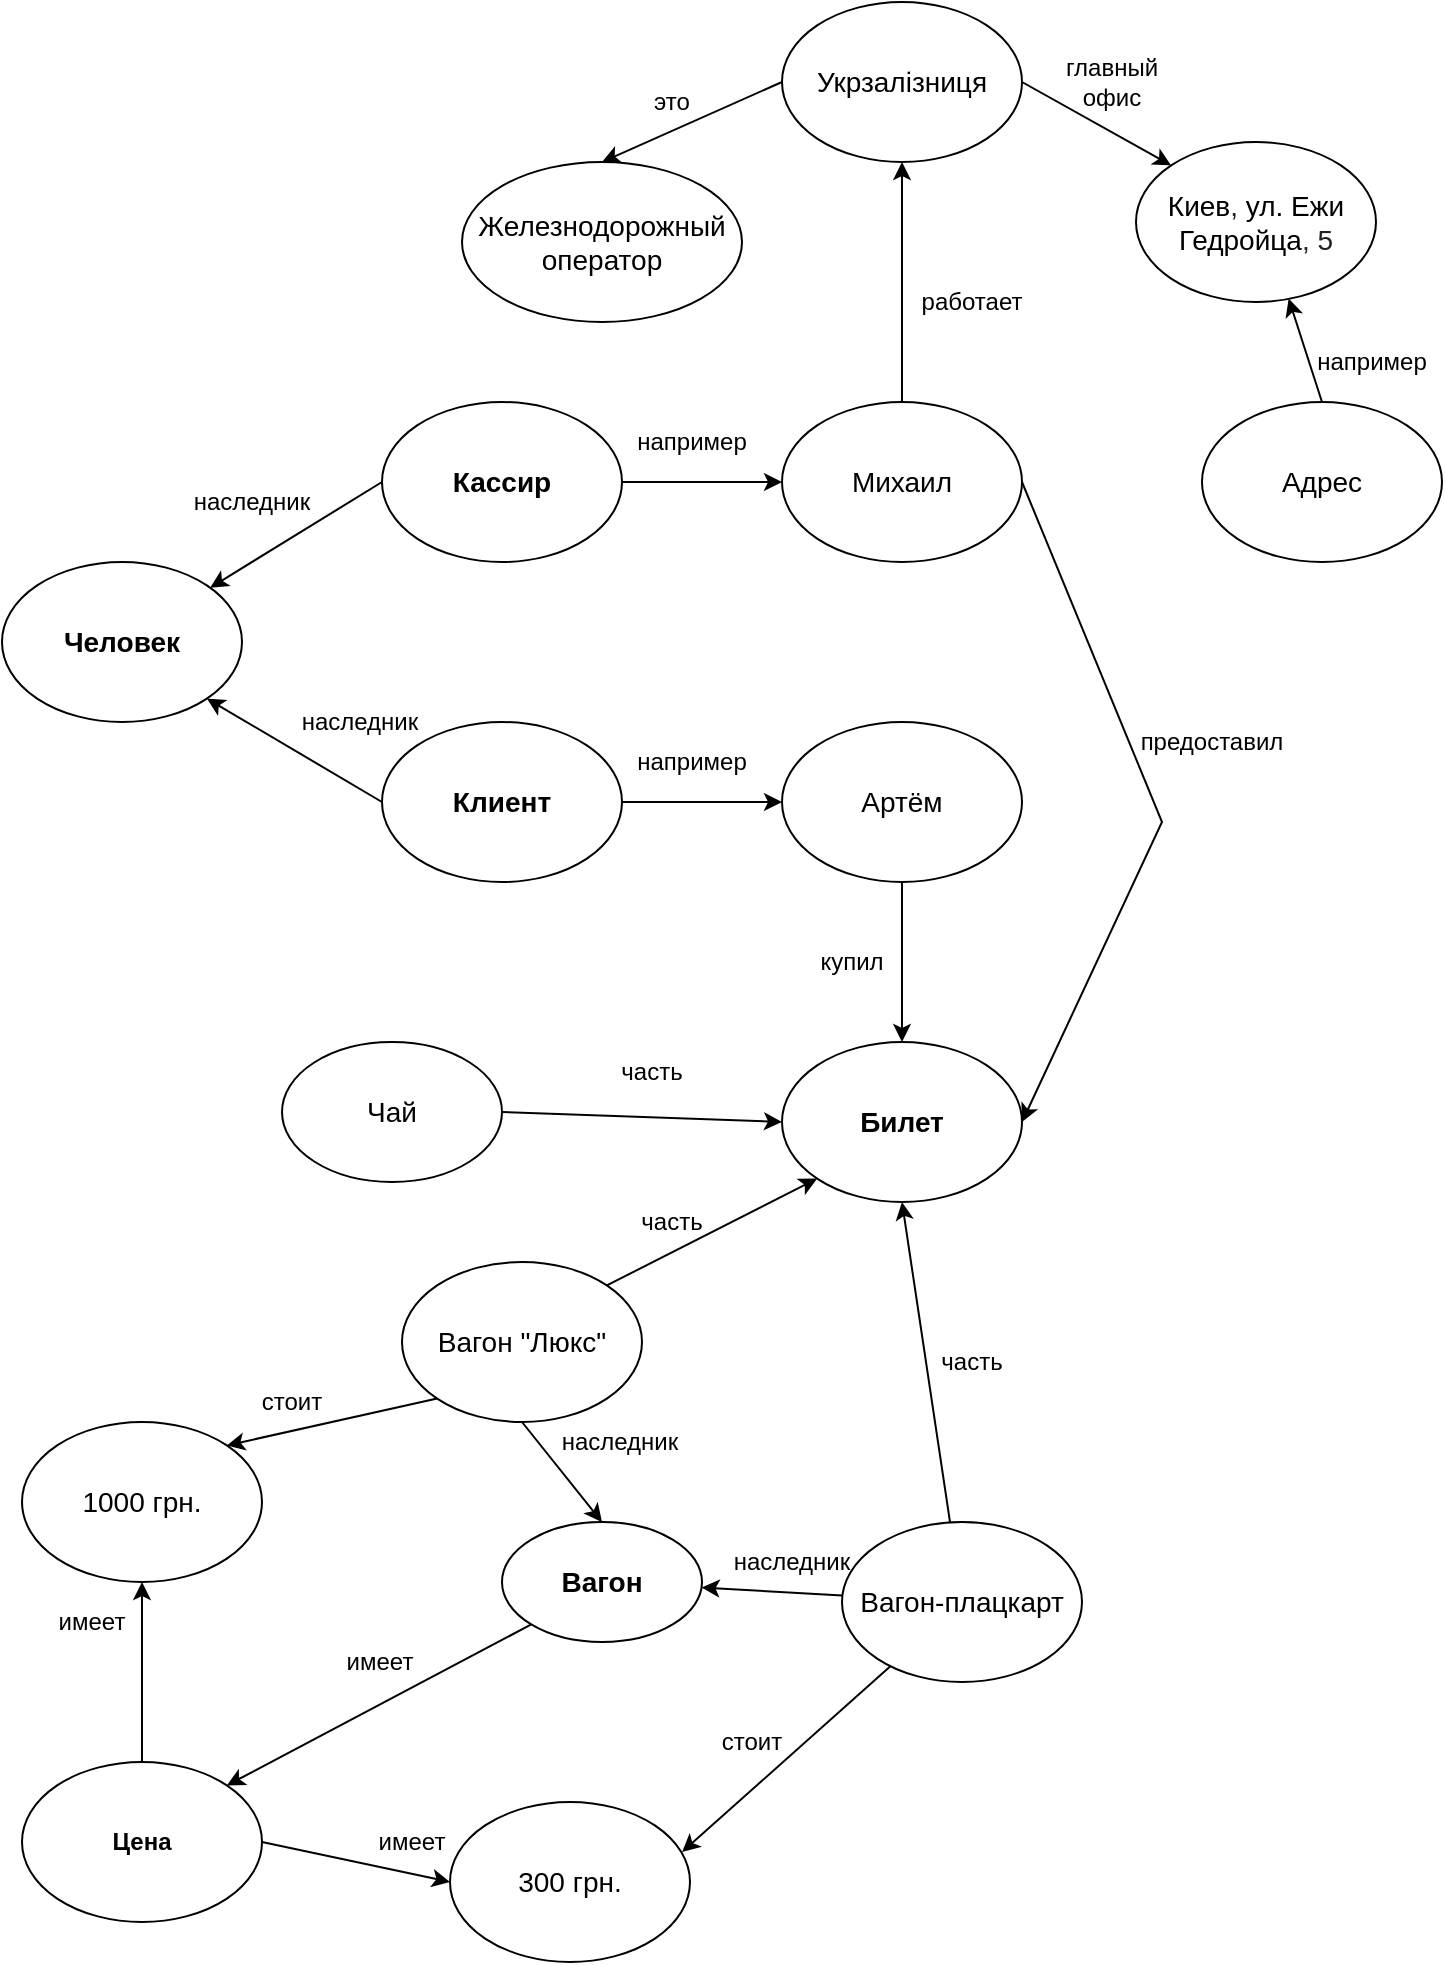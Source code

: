 <mxfile version="14.0.0" type="github">
  <diagram id="wN2llKfFtc9aJMO_TV0S" name="Page-1">
    <mxGraphModel dx="1662" dy="762" grid="1" gridSize="10" guides="1" tooltips="1" connect="1" arrows="1" fold="1" page="1" pageScale="1" pageWidth="827" pageHeight="1169" math="0" shadow="0">
      <root>
        <mxCell id="0" />
        <mxCell id="1" parent="0" />
        <mxCell id="5phu8qHGfeoUolVXey77-35" value="&lt;b&gt;&lt;font style=&quot;font-size: 14px&quot;&gt;Человек&lt;/font&gt;&lt;/b&gt;" style="ellipse;whiteSpace=wrap;html=1;" parent="1" vertex="1">
          <mxGeometry x="140" y="320" width="120" height="80" as="geometry" />
        </mxCell>
        <mxCell id="ggO7QCWBAjjSKIDbqpiu-4" style="edgeStyle=orthogonalEdgeStyle;rounded=0;orthogonalLoop=1;jettySize=auto;html=1;exitX=1;exitY=0.5;exitDx=0;exitDy=0;entryX=0;entryY=0.5;entryDx=0;entryDy=0;" edge="1" parent="1" source="5phu8qHGfeoUolVXey77-36" target="ggO7QCWBAjjSKIDbqpiu-2">
          <mxGeometry relative="1" as="geometry" />
        </mxCell>
        <mxCell id="ggO7QCWBAjjSKIDbqpiu-34" style="edgeStyle=none;rounded=0;orthogonalLoop=1;jettySize=auto;html=1;exitX=0;exitY=0.5;exitDx=0;exitDy=0;" edge="1" parent="1" source="5phu8qHGfeoUolVXey77-36" target="5phu8qHGfeoUolVXey77-35">
          <mxGeometry relative="1" as="geometry" />
        </mxCell>
        <mxCell id="5phu8qHGfeoUolVXey77-36" value="&lt;b&gt;&lt;font style=&quot;font-size: 14px&quot;&gt;Кассир&lt;/font&gt;&lt;/b&gt;" style="ellipse;whiteSpace=wrap;html=1;" parent="1" vertex="1">
          <mxGeometry x="330" y="240" width="120" height="80" as="geometry" />
        </mxCell>
        <mxCell id="ggO7QCWBAjjSKIDbqpiu-7" style="edgeStyle=none;rounded=0;orthogonalLoop=1;jettySize=auto;html=1;exitX=1;exitY=0.5;exitDx=0;exitDy=0;" edge="1" parent="1" source="5phu8qHGfeoUolVXey77-37" target="ggO7QCWBAjjSKIDbqpiu-1">
          <mxGeometry relative="1" as="geometry" />
        </mxCell>
        <mxCell id="ggO7QCWBAjjSKIDbqpiu-35" style="edgeStyle=none;rounded=0;orthogonalLoop=1;jettySize=auto;html=1;exitX=0;exitY=0.5;exitDx=0;exitDy=0;entryX=1;entryY=1;entryDx=0;entryDy=0;" edge="1" parent="1" source="5phu8qHGfeoUolVXey77-37" target="5phu8qHGfeoUolVXey77-35">
          <mxGeometry relative="1" as="geometry" />
        </mxCell>
        <mxCell id="5phu8qHGfeoUolVXey77-37" value="&lt;b&gt;&lt;font style=&quot;font-size: 14px&quot;&gt;Клиент&lt;/font&gt;&lt;/b&gt;" style="ellipse;whiteSpace=wrap;html=1;" parent="1" vertex="1">
          <mxGeometry x="330" y="400" width="120" height="80" as="geometry" />
        </mxCell>
        <mxCell id="ggO7QCWBAjjSKIDbqpiu-8" style="edgeStyle=none;rounded=0;orthogonalLoop=1;jettySize=auto;html=1;exitX=0.5;exitY=1;exitDx=0;exitDy=0;entryX=0.5;entryY=0;entryDx=0;entryDy=0;" edge="1" parent="1" source="ggO7QCWBAjjSKIDbqpiu-1" target="ggO7QCWBAjjSKIDbqpiu-3">
          <mxGeometry relative="1" as="geometry" />
        </mxCell>
        <mxCell id="ggO7QCWBAjjSKIDbqpiu-1" value="&lt;font style=&quot;font-size: 14px&quot;&gt;Артём&lt;/font&gt;" style="ellipse;whiteSpace=wrap;html=1;" vertex="1" parent="1">
          <mxGeometry x="530" y="400" width="120" height="80" as="geometry" />
        </mxCell>
        <mxCell id="ggO7QCWBAjjSKIDbqpiu-10" style="edgeStyle=none;rounded=0;orthogonalLoop=1;jettySize=auto;html=1;exitX=0.5;exitY=0;exitDx=0;exitDy=0;" edge="1" parent="1" source="ggO7QCWBAjjSKIDbqpiu-2" target="ggO7QCWBAjjSKIDbqpiu-9">
          <mxGeometry relative="1" as="geometry" />
        </mxCell>
        <mxCell id="ggO7QCWBAjjSKIDbqpiu-11" style="edgeStyle=none;rounded=0;orthogonalLoop=1;jettySize=auto;html=1;exitX=1;exitY=0.5;exitDx=0;exitDy=0;entryX=1;entryY=0.5;entryDx=0;entryDy=0;" edge="1" parent="1" source="ggO7QCWBAjjSKIDbqpiu-2" target="ggO7QCWBAjjSKIDbqpiu-3">
          <mxGeometry relative="1" as="geometry">
            <Array as="points">
              <mxPoint x="720" y="450" />
            </Array>
          </mxGeometry>
        </mxCell>
        <mxCell id="ggO7QCWBAjjSKIDbqpiu-2" value="&lt;font style=&quot;font-size: 14px&quot;&gt;Михаил&lt;/font&gt;" style="ellipse;whiteSpace=wrap;html=1;" vertex="1" parent="1">
          <mxGeometry x="530" y="240" width="120" height="80" as="geometry" />
        </mxCell>
        <mxCell id="ggO7QCWBAjjSKIDbqpiu-3" value="&lt;b&gt;&lt;font style=&quot;font-size: 14px&quot;&gt;Билет&lt;/font&gt;&lt;/b&gt;" style="ellipse;whiteSpace=wrap;html=1;" vertex="1" parent="1">
          <mxGeometry x="530" y="560" width="120" height="80" as="geometry" />
        </mxCell>
        <mxCell id="ggO7QCWBAjjSKIDbqpiu-30" style="edgeStyle=none;rounded=0;orthogonalLoop=1;jettySize=auto;html=1;exitX=0;exitY=0.5;exitDx=0;exitDy=0;entryX=0.5;entryY=0;entryDx=0;entryDy=0;" edge="1" parent="1" source="ggO7QCWBAjjSKIDbqpiu-9" target="ggO7QCWBAjjSKIDbqpiu-29">
          <mxGeometry relative="1" as="geometry" />
        </mxCell>
        <mxCell id="ggO7QCWBAjjSKIDbqpiu-58" style="edgeStyle=none;rounded=0;orthogonalLoop=1;jettySize=auto;html=1;exitX=1;exitY=0.5;exitDx=0;exitDy=0;entryX=0;entryY=0;entryDx=0;entryDy=0;" edge="1" parent="1" source="ggO7QCWBAjjSKIDbqpiu-9" target="ggO7QCWBAjjSKIDbqpiu-57">
          <mxGeometry relative="1" as="geometry" />
        </mxCell>
        <mxCell id="ggO7QCWBAjjSKIDbqpiu-9" value="&lt;font style=&quot;font-size: 14px&quot;&gt;Укрзалізниця&lt;/font&gt;" style="ellipse;whiteSpace=wrap;html=1;" vertex="1" parent="1">
          <mxGeometry x="530" y="40" width="120" height="80" as="geometry" />
        </mxCell>
        <mxCell id="ggO7QCWBAjjSKIDbqpiu-15" style="edgeStyle=none;rounded=0;orthogonalLoop=1;jettySize=auto;html=1;exitX=1;exitY=0.5;exitDx=0;exitDy=0;entryX=0;entryY=0.5;entryDx=0;entryDy=0;" edge="1" parent="1" source="ggO7QCWBAjjSKIDbqpiu-12" target="ggO7QCWBAjjSKIDbqpiu-14">
          <mxGeometry relative="1" as="geometry" />
        </mxCell>
        <mxCell id="ggO7QCWBAjjSKIDbqpiu-16" style="edgeStyle=none;rounded=0;orthogonalLoop=1;jettySize=auto;html=1;exitX=0.5;exitY=0;exitDx=0;exitDy=0;" edge="1" parent="1" source="ggO7QCWBAjjSKIDbqpiu-12" target="ggO7QCWBAjjSKIDbqpiu-13">
          <mxGeometry relative="1" as="geometry" />
        </mxCell>
        <mxCell id="ggO7QCWBAjjSKIDbqpiu-12" value="&lt;b&gt;Цена&lt;/b&gt;" style="ellipse;whiteSpace=wrap;html=1;" vertex="1" parent="1">
          <mxGeometry x="150" y="920" width="120" height="80" as="geometry" />
        </mxCell>
        <mxCell id="ggO7QCWBAjjSKIDbqpiu-13" value="&lt;font style=&quot;font-size: 14px&quot;&gt;1000 грн.&lt;/font&gt;" style="ellipse;whiteSpace=wrap;html=1;" vertex="1" parent="1">
          <mxGeometry x="150" y="750" width="120" height="80" as="geometry" />
        </mxCell>
        <mxCell id="ggO7QCWBAjjSKIDbqpiu-14" value="&lt;font style=&quot;font-size: 14px&quot;&gt;300 грн.&lt;/font&gt;" style="ellipse;whiteSpace=wrap;html=1;" vertex="1" parent="1">
          <mxGeometry x="364" y="940" width="120" height="80" as="geometry" />
        </mxCell>
        <mxCell id="ggO7QCWBAjjSKIDbqpiu-20" style="edgeStyle=none;rounded=0;orthogonalLoop=1;jettySize=auto;html=1;exitX=0;exitY=1;exitDx=0;exitDy=0;entryX=1;entryY=0;entryDx=0;entryDy=0;" edge="1" parent="1" source="ggO7QCWBAjjSKIDbqpiu-17" target="ggO7QCWBAjjSKIDbqpiu-13">
          <mxGeometry relative="1" as="geometry" />
        </mxCell>
        <mxCell id="ggO7QCWBAjjSKIDbqpiu-39" style="edgeStyle=none;rounded=0;orthogonalLoop=1;jettySize=auto;html=1;exitX=0.5;exitY=1;exitDx=0;exitDy=0;entryX=0.5;entryY=0;entryDx=0;entryDy=0;" edge="1" parent="1" source="ggO7QCWBAjjSKIDbqpiu-17" target="ggO7QCWBAjjSKIDbqpiu-21">
          <mxGeometry relative="1" as="geometry" />
        </mxCell>
        <mxCell id="ggO7QCWBAjjSKIDbqpiu-54" style="edgeStyle=none;rounded=0;orthogonalLoop=1;jettySize=auto;html=1;exitX=1;exitY=0;exitDx=0;exitDy=0;entryX=0;entryY=1;entryDx=0;entryDy=0;" edge="1" parent="1" source="ggO7QCWBAjjSKIDbqpiu-17" target="ggO7QCWBAjjSKIDbqpiu-3">
          <mxGeometry relative="1" as="geometry" />
        </mxCell>
        <mxCell id="ggO7QCWBAjjSKIDbqpiu-17" value="&lt;font style=&quot;font-size: 14px&quot;&gt;Вагон &quot;Люкс&quot;&lt;/font&gt;" style="ellipse;whiteSpace=wrap;html=1;" vertex="1" parent="1">
          <mxGeometry x="340" y="670" width="120" height="80" as="geometry" />
        </mxCell>
        <mxCell id="ggO7QCWBAjjSKIDbqpiu-19" style="edgeStyle=none;rounded=0;orthogonalLoop=1;jettySize=auto;html=1;entryX=0.967;entryY=0.313;entryDx=0;entryDy=0;entryPerimeter=0;" edge="1" parent="1" source="ggO7QCWBAjjSKIDbqpiu-18" target="ggO7QCWBAjjSKIDbqpiu-14">
          <mxGeometry relative="1" as="geometry" />
        </mxCell>
        <mxCell id="ggO7QCWBAjjSKIDbqpiu-38" style="edgeStyle=none;rounded=0;orthogonalLoop=1;jettySize=auto;html=1;" edge="1" parent="1" source="ggO7QCWBAjjSKIDbqpiu-18" target="ggO7QCWBAjjSKIDbqpiu-21">
          <mxGeometry relative="1" as="geometry" />
        </mxCell>
        <mxCell id="ggO7QCWBAjjSKIDbqpiu-53" style="edgeStyle=none;rounded=0;orthogonalLoop=1;jettySize=auto;html=1;entryX=0.5;entryY=1;entryDx=0;entryDy=0;" edge="1" parent="1" source="ggO7QCWBAjjSKIDbqpiu-18" target="ggO7QCWBAjjSKIDbqpiu-3">
          <mxGeometry relative="1" as="geometry" />
        </mxCell>
        <mxCell id="ggO7QCWBAjjSKIDbqpiu-18" value="&lt;font style=&quot;font-size: 14px&quot;&gt;Вагон-плацкарт&lt;/font&gt;" style="ellipse;whiteSpace=wrap;html=1;" vertex="1" parent="1">
          <mxGeometry x="560" y="800" width="120" height="80" as="geometry" />
        </mxCell>
        <mxCell id="ggO7QCWBAjjSKIDbqpiu-31" style="edgeStyle=none;rounded=0;orthogonalLoop=1;jettySize=auto;html=1;exitX=0;exitY=1;exitDx=0;exitDy=0;entryX=1;entryY=0;entryDx=0;entryDy=0;" edge="1" parent="1" source="ggO7QCWBAjjSKIDbqpiu-21" target="ggO7QCWBAjjSKIDbqpiu-12">
          <mxGeometry relative="1" as="geometry" />
        </mxCell>
        <mxCell id="ggO7QCWBAjjSKIDbqpiu-21" value="&lt;b&gt;&lt;font style=&quot;font-size: 14px&quot;&gt;Вагон&lt;/font&gt;&lt;/b&gt;" style="ellipse;whiteSpace=wrap;html=1;" vertex="1" parent="1">
          <mxGeometry x="390" y="800" width="100" height="60" as="geometry" />
        </mxCell>
        <mxCell id="ggO7QCWBAjjSKIDbqpiu-56" style="edgeStyle=none;rounded=0;orthogonalLoop=1;jettySize=auto;html=1;exitX=1;exitY=0.5;exitDx=0;exitDy=0;entryX=0;entryY=0.5;entryDx=0;entryDy=0;" edge="1" parent="1" source="ggO7QCWBAjjSKIDbqpiu-24" target="ggO7QCWBAjjSKIDbqpiu-3">
          <mxGeometry relative="1" as="geometry" />
        </mxCell>
        <mxCell id="ggO7QCWBAjjSKIDbqpiu-24" value="&lt;font style=&quot;font-size: 14px&quot;&gt;Чай&lt;/font&gt;" style="ellipse;whiteSpace=wrap;html=1;" vertex="1" parent="1">
          <mxGeometry x="280" y="560" width="110" height="70" as="geometry" />
        </mxCell>
        <mxCell id="ggO7QCWBAjjSKIDbqpiu-29" value="&lt;span style=&quot;color: black ; font-size: 14px ; text-align: left ; background-color: rgb(255 , 255 , 255)&quot;&gt;Железнодорожный оператор&lt;/span&gt;" style="ellipse;whiteSpace=wrap;html=1;" vertex="1" parent="1">
          <mxGeometry x="370" y="120" width="140" height="80" as="geometry" />
        </mxCell>
        <mxCell id="ggO7QCWBAjjSKIDbqpiu-32" value="наследник" style="text;html=1;strokeColor=none;fillColor=none;align=center;verticalAlign=middle;whiteSpace=wrap;rounded=0;" vertex="1" parent="1">
          <mxGeometry x="500" y="810" width="70" height="20" as="geometry" />
        </mxCell>
        <mxCell id="ggO7QCWBAjjSKIDbqpiu-33" value="наследник" style="text;html=1;strokeColor=none;fillColor=none;align=center;verticalAlign=middle;whiteSpace=wrap;rounded=0;" vertex="1" parent="1">
          <mxGeometry x="230" y="280" width="70" height="20" as="geometry" />
        </mxCell>
        <mxCell id="ggO7QCWBAjjSKIDbqpiu-36" value="наследник" style="text;html=1;strokeColor=none;fillColor=none;align=center;verticalAlign=middle;whiteSpace=wrap;rounded=0;" vertex="1" parent="1">
          <mxGeometry x="284" y="390" width="70" height="20" as="geometry" />
        </mxCell>
        <mxCell id="ggO7QCWBAjjSKIDbqpiu-37" value="наследник" style="text;html=1;strokeColor=none;fillColor=none;align=center;verticalAlign=middle;whiteSpace=wrap;rounded=0;" vertex="1" parent="1">
          <mxGeometry x="414" y="750" width="70" height="20" as="geometry" />
        </mxCell>
        <mxCell id="ggO7QCWBAjjSKIDbqpiu-41" value="стоит" style="text;html=1;strokeColor=none;fillColor=none;align=center;verticalAlign=middle;whiteSpace=wrap;rounded=0;" vertex="1" parent="1">
          <mxGeometry x="480" y="900" width="70" height="20" as="geometry" />
        </mxCell>
        <mxCell id="ggO7QCWBAjjSKIDbqpiu-42" value="стоит" style="text;html=1;strokeColor=none;fillColor=none;align=center;verticalAlign=middle;whiteSpace=wrap;rounded=0;" vertex="1" parent="1">
          <mxGeometry x="250" y="730" width="70" height="20" as="geometry" />
        </mxCell>
        <mxCell id="ggO7QCWBAjjSKIDbqpiu-43" value="имеет" style="text;html=1;strokeColor=none;fillColor=none;align=center;verticalAlign=middle;whiteSpace=wrap;rounded=0;" vertex="1" parent="1">
          <mxGeometry x="294" y="860" width="70" height="20" as="geometry" />
        </mxCell>
        <mxCell id="ggO7QCWBAjjSKIDbqpiu-44" value="имеет" style="text;html=1;strokeColor=none;fillColor=none;align=center;verticalAlign=middle;whiteSpace=wrap;rounded=0;" vertex="1" parent="1">
          <mxGeometry x="310" y="950" width="70" height="20" as="geometry" />
        </mxCell>
        <mxCell id="ggO7QCWBAjjSKIDbqpiu-45" value="имеет" style="text;html=1;strokeColor=none;fillColor=none;align=center;verticalAlign=middle;whiteSpace=wrap;rounded=0;" vertex="1" parent="1">
          <mxGeometry x="150" y="840" width="70" height="20" as="geometry" />
        </mxCell>
        <mxCell id="ggO7QCWBAjjSKIDbqpiu-46" value="это" style="text;html=1;strokeColor=none;fillColor=none;align=center;verticalAlign=middle;whiteSpace=wrap;rounded=0;" vertex="1" parent="1">
          <mxGeometry x="440" y="80" width="70" height="20" as="geometry" />
        </mxCell>
        <mxCell id="ggO7QCWBAjjSKIDbqpiu-47" value="работает" style="text;html=1;strokeColor=none;fillColor=none;align=center;verticalAlign=middle;whiteSpace=wrap;rounded=0;" vertex="1" parent="1">
          <mxGeometry x="590" y="180" width="70" height="20" as="geometry" />
        </mxCell>
        <mxCell id="ggO7QCWBAjjSKIDbqpiu-48" value="например" style="text;html=1;strokeColor=none;fillColor=none;align=center;verticalAlign=middle;whiteSpace=wrap;rounded=0;" vertex="1" parent="1">
          <mxGeometry x="450" y="250" width="70" height="20" as="geometry" />
        </mxCell>
        <mxCell id="ggO7QCWBAjjSKIDbqpiu-49" value="например" style="text;html=1;strokeColor=none;fillColor=none;align=center;verticalAlign=middle;whiteSpace=wrap;rounded=0;" vertex="1" parent="1">
          <mxGeometry x="450" y="410" width="70" height="20" as="geometry" />
        </mxCell>
        <mxCell id="ggO7QCWBAjjSKIDbqpiu-50" value="купил" style="text;html=1;strokeColor=none;fillColor=none;align=center;verticalAlign=middle;whiteSpace=wrap;rounded=0;" vertex="1" parent="1">
          <mxGeometry x="530" y="510" width="70" height="20" as="geometry" />
        </mxCell>
        <mxCell id="ggO7QCWBAjjSKIDbqpiu-52" value="часть" style="text;html=1;strokeColor=none;fillColor=none;align=center;verticalAlign=middle;whiteSpace=wrap;rounded=0;" vertex="1" parent="1">
          <mxGeometry x="440" y="640" width="70" height="20" as="geometry" />
        </mxCell>
        <mxCell id="ggO7QCWBAjjSKIDbqpiu-55" value="часть" style="text;html=1;strokeColor=none;fillColor=none;align=center;verticalAlign=middle;whiteSpace=wrap;rounded=0;" vertex="1" parent="1">
          <mxGeometry x="590" y="710" width="70" height="20" as="geometry" />
        </mxCell>
        <mxCell id="ggO7QCWBAjjSKIDbqpiu-57" value="&lt;font style=&quot;font-size: 14px&quot;&gt;Киев&lt;span style=&quot;color: rgb(32 , 33 , 34) ; font-family: sans-serif ; text-align: left&quot;&gt;,&amp;nbsp;&lt;/span&gt;ул. Ежи Гедройца&lt;span style=&quot;color: rgb(32 , 33 , 34) ; font-family: sans-serif ; text-align: left&quot;&gt;, 5&lt;/span&gt;&lt;/font&gt;" style="ellipse;whiteSpace=wrap;html=1;" vertex="1" parent="1">
          <mxGeometry x="707" y="110" width="120" height="80" as="geometry" />
        </mxCell>
        <mxCell id="ggO7QCWBAjjSKIDbqpiu-59" value="главный офис" style="text;html=1;strokeColor=none;fillColor=none;align=center;verticalAlign=middle;whiteSpace=wrap;rounded=0;" vertex="1" parent="1">
          <mxGeometry x="660" y="70" width="70" height="20" as="geometry" />
        </mxCell>
        <mxCell id="ggO7QCWBAjjSKIDbqpiu-60" value="предоставил" style="text;html=1;strokeColor=none;fillColor=none;align=center;verticalAlign=middle;whiteSpace=wrap;rounded=0;" vertex="1" parent="1">
          <mxGeometry x="710" y="400" width="70" height="20" as="geometry" />
        </mxCell>
        <mxCell id="ggO7QCWBAjjSKIDbqpiu-62" style="edgeStyle=none;rounded=0;orthogonalLoop=1;jettySize=auto;html=1;exitX=0.5;exitY=0;exitDx=0;exitDy=0;entryX=0.636;entryY=0.979;entryDx=0;entryDy=0;entryPerimeter=0;" edge="1" parent="1" source="ggO7QCWBAjjSKIDbqpiu-61" target="ggO7QCWBAjjSKIDbqpiu-57">
          <mxGeometry relative="1" as="geometry" />
        </mxCell>
        <mxCell id="ggO7QCWBAjjSKIDbqpiu-61" value="&lt;font style=&quot;font-size: 14px&quot;&gt;Адрес&lt;/font&gt;" style="ellipse;whiteSpace=wrap;html=1;" vertex="1" parent="1">
          <mxGeometry x="740" y="240" width="120" height="80" as="geometry" />
        </mxCell>
        <mxCell id="ggO7QCWBAjjSKIDbqpiu-63" value="например" style="text;html=1;strokeColor=none;fillColor=none;align=center;verticalAlign=middle;whiteSpace=wrap;rounded=0;" vertex="1" parent="1">
          <mxGeometry x="790" y="210" width="70" height="20" as="geometry" />
        </mxCell>
        <mxCell id="ggO7QCWBAjjSKIDbqpiu-65" value="часть" style="text;html=1;strokeColor=none;fillColor=none;align=center;verticalAlign=middle;whiteSpace=wrap;rounded=0;" vertex="1" parent="1">
          <mxGeometry x="430" y="565" width="70" height="20" as="geometry" />
        </mxCell>
      </root>
    </mxGraphModel>
  </diagram>
</mxfile>
